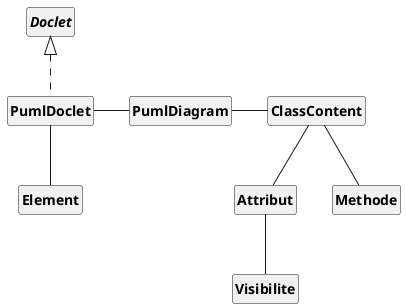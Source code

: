 @startuml
'https://plantuml.com/class-diagram

skinparam style strictuml
skinparam classAttributeIconSize 0
skinparam classFontStyle Bold

hide empty members

class PumlDoclet implements Doclet{

}

class PumlDiagram {

}

class ClassContent {

}

class Element {

}


class Attribut {

}

class Methode {

}

enum Visibilite {

}

PumlDoclet - PumlDiagram
PumlDoclet -- Element
PumlDiagram - ClassContent
ClassContent -- Attribut
ClassContent -- Methode
Attribut -- Visibilite

@enduml